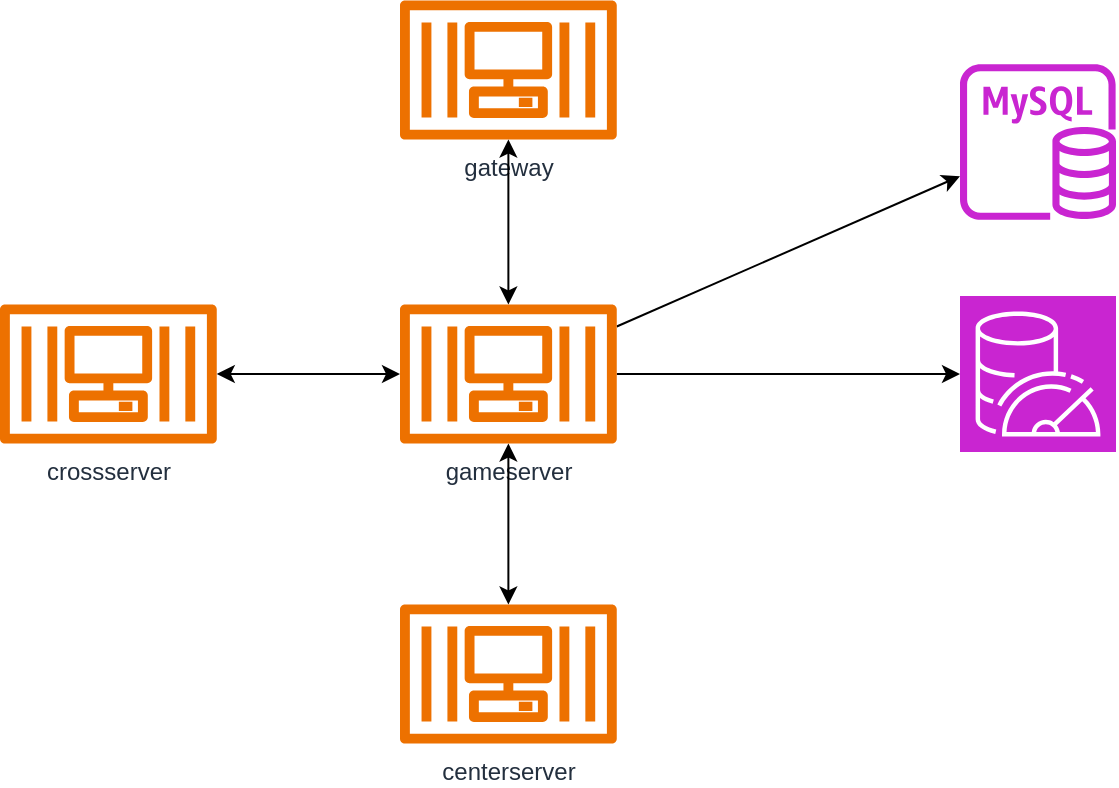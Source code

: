 <mxfile version="22.1.16" type="device">
  <diagram name="第 1 页" id="BCN3tFbRewiLEiZ5SPea">
    <mxGraphModel dx="2206" dy="796" grid="1" gridSize="10" guides="1" tooltips="1" connect="1" arrows="1" fold="1" page="1" pageScale="1" pageWidth="827" pageHeight="1169" math="0" shadow="0">
      <root>
        <mxCell id="0" />
        <mxCell id="1" parent="0" />
        <mxCell id="2vNJUWua-FyW8lq2cTQ3-2" value="" style="sketch=0;outlineConnect=0;fontColor=#232F3E;gradientColor=none;fillColor=#C925D1;strokeColor=none;dashed=0;verticalLabelPosition=bottom;verticalAlign=top;align=center;html=1;fontSize=12;fontStyle=0;aspect=fixed;pointerEvents=1;shape=mxgraph.aws4.rds_mysql_instance;" vertex="1" parent="1">
          <mxGeometry x="440" y="370" width="78" height="78" as="geometry" />
        </mxCell>
        <mxCell id="2vNJUWua-FyW8lq2cTQ3-3" value="" style="sketch=0;points=[[0,0,0],[0.25,0,0],[0.5,0,0],[0.75,0,0],[1,0,0],[0,1,0],[0.25,1,0],[0.5,1,0],[0.75,1,0],[1,1,0],[0,0.25,0],[0,0.5,0],[0,0.75,0],[1,0.25,0],[1,0.5,0],[1,0.75,0]];outlineConnect=0;fontColor=#232F3E;fillColor=#C925D1;strokeColor=#ffffff;dashed=0;verticalLabelPosition=bottom;verticalAlign=top;align=center;html=1;fontSize=12;fontStyle=0;aspect=fixed;shape=mxgraph.aws4.resourceIcon;resIcon=mxgraph.aws4.memorydb_for_redis;" vertex="1" parent="1">
          <mxGeometry x="440" y="486" width="78" height="78" as="geometry" />
        </mxCell>
        <mxCell id="2vNJUWua-FyW8lq2cTQ3-4" value="gateway" style="sketch=0;outlineConnect=0;fontColor=#232F3E;gradientColor=none;fillColor=#ED7100;strokeColor=none;dashed=0;verticalLabelPosition=bottom;verticalAlign=top;align=center;html=1;fontSize=12;fontStyle=0;aspect=fixed;pointerEvents=1;shape=mxgraph.aws4.container_3;" vertex="1" parent="1">
          <mxGeometry x="160" y="338" width="108.38" height="70" as="geometry" />
        </mxCell>
        <mxCell id="2vNJUWua-FyW8lq2cTQ3-5" value="crossserver" style="sketch=0;outlineConnect=0;fontColor=#232F3E;gradientColor=none;fillColor=#ED7100;strokeColor=none;dashed=0;verticalLabelPosition=bottom;verticalAlign=top;align=center;html=1;fontSize=12;fontStyle=0;aspect=fixed;pointerEvents=1;shape=mxgraph.aws4.container_3;" vertex="1" parent="1">
          <mxGeometry x="-40" y="490" width="108.38" height="70" as="geometry" />
        </mxCell>
        <mxCell id="2vNJUWua-FyW8lq2cTQ3-10" style="edgeStyle=orthogonalEdgeStyle;rounded=0;orthogonalLoop=1;jettySize=auto;html=1;" edge="1" parent="1" source="2vNJUWua-FyW8lq2cTQ3-6" target="2vNJUWua-FyW8lq2cTQ3-3">
          <mxGeometry relative="1" as="geometry" />
        </mxCell>
        <mxCell id="2vNJUWua-FyW8lq2cTQ3-14" style="edgeStyle=none;rounded=0;orthogonalLoop=1;jettySize=auto;html=1;" edge="1" parent="1" source="2vNJUWua-FyW8lq2cTQ3-6" target="2vNJUWua-FyW8lq2cTQ3-2">
          <mxGeometry relative="1" as="geometry" />
        </mxCell>
        <mxCell id="2vNJUWua-FyW8lq2cTQ3-6" value="gameserver" style="sketch=0;outlineConnect=0;fontColor=#232F3E;gradientColor=none;fillColor=#ED7100;strokeColor=none;dashed=0;verticalLabelPosition=bottom;verticalAlign=top;align=center;html=1;fontSize=12;fontStyle=0;aspect=fixed;pointerEvents=1;shape=mxgraph.aws4.container_3;" vertex="1" parent="1">
          <mxGeometry x="160" y="490" width="108.38" height="70" as="geometry" />
        </mxCell>
        <mxCell id="2vNJUWua-FyW8lq2cTQ3-7" value="centerserver" style="sketch=0;outlineConnect=0;fontColor=#232F3E;gradientColor=none;fillColor=#ED7100;strokeColor=none;dashed=0;verticalLabelPosition=bottom;verticalAlign=top;align=center;html=1;fontSize=12;fontStyle=0;aspect=fixed;pointerEvents=1;shape=mxgraph.aws4.container_3;" vertex="1" parent="1">
          <mxGeometry x="160" y="640" width="108.38" height="70" as="geometry" />
        </mxCell>
        <mxCell id="2vNJUWua-FyW8lq2cTQ3-15" value="" style="endArrow=classic;startArrow=classic;html=1;rounded=0;" edge="1" parent="1" source="2vNJUWua-FyW8lq2cTQ3-5" target="2vNJUWua-FyW8lq2cTQ3-6">
          <mxGeometry width="50" height="50" relative="1" as="geometry">
            <mxPoint x="400" y="370" as="sourcePoint" />
            <mxPoint x="450" y="320" as="targetPoint" />
          </mxGeometry>
        </mxCell>
        <mxCell id="2vNJUWua-FyW8lq2cTQ3-16" value="" style="endArrow=classic;startArrow=classic;html=1;rounded=0;" edge="1" parent="1" source="2vNJUWua-FyW8lq2cTQ3-6" target="2vNJUWua-FyW8lq2cTQ3-4">
          <mxGeometry width="50" height="50" relative="1" as="geometry">
            <mxPoint x="460" y="210" as="sourcePoint" />
            <mxPoint x="510" y="160" as="targetPoint" />
          </mxGeometry>
        </mxCell>
        <mxCell id="2vNJUWua-FyW8lq2cTQ3-18" value="" style="endArrow=classic;startArrow=classic;html=1;rounded=0;" edge="1" parent="1" source="2vNJUWua-FyW8lq2cTQ3-7" target="2vNJUWua-FyW8lq2cTQ3-6">
          <mxGeometry width="50" height="50" relative="1" as="geometry">
            <mxPoint x="620" y="430" as="sourcePoint" />
            <mxPoint x="670" y="380" as="targetPoint" />
          </mxGeometry>
        </mxCell>
      </root>
    </mxGraphModel>
  </diagram>
</mxfile>
